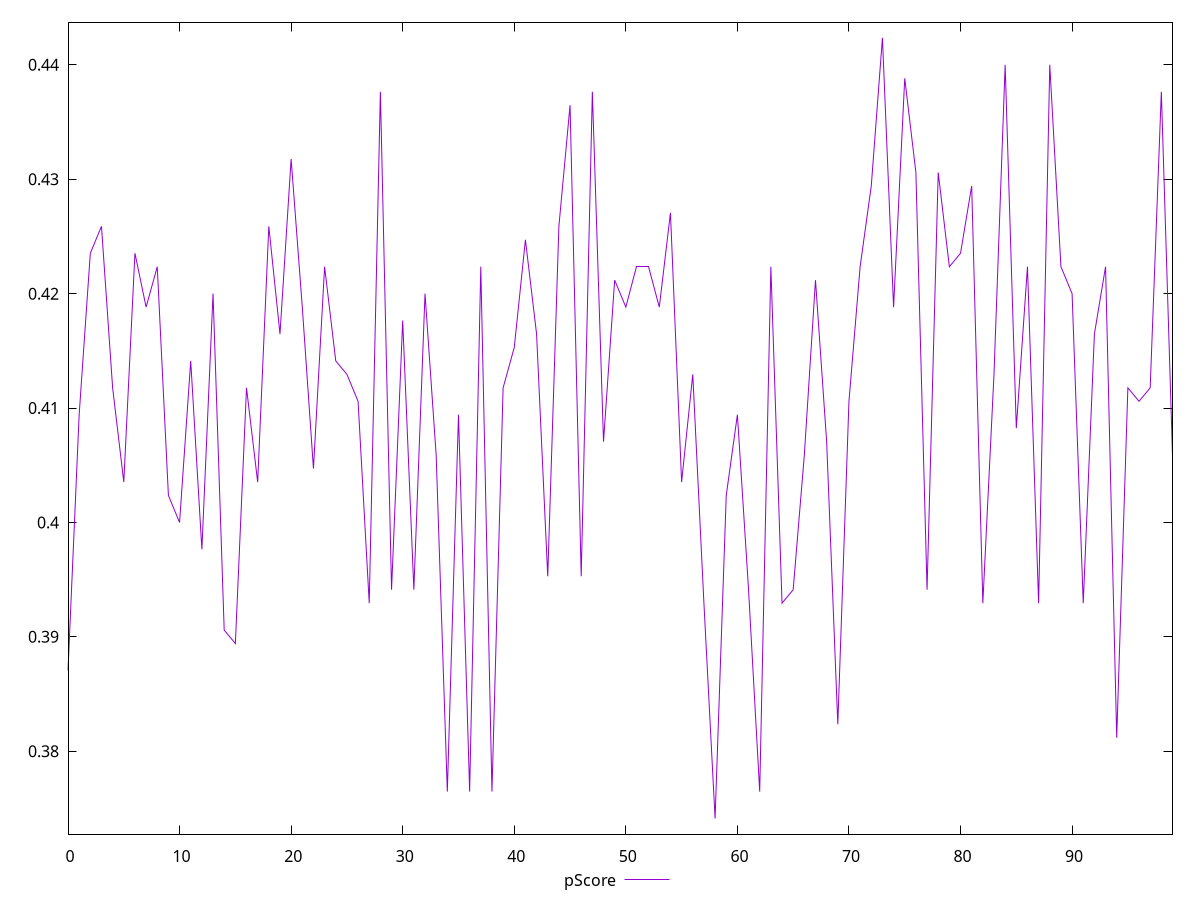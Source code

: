reset

$pScore <<EOF
0 0.3870588235294118
1 0.40941176470588236
2 0.4235294117647059
3 0.4258823529411765
4 0.4117647058823529
5 0.4035294117647059
6 0.4235294117647059
7 0.4188235294117647
8 0.4223529411764706
9 0.4023529411764706
10 0.4
11 0.41411764705882353
12 0.3976470588235294
13 0.42
14 0.3905882352941176
15 0.38941176470588235
16 0.4117647058823529
17 0.4035294117647059
18 0.4258823529411765
19 0.41647058823529415
20 0.43176470588235294
21 0.4188235294117647
22 0.4047058823529412
23 0.4223529411764706
24 0.41411764705882353
25 0.41294117647058826
26 0.41058823529411764
27 0.39294117647058824
28 0.4376470588235294
29 0.3941176470588235
30 0.4176470588235294
31 0.3941176470588235
32 0.42
33 0.40588235294117647
34 0.3764705882352941
35 0.40941176470588236
36 0.3764705882352941
37 0.4223529411764706
38 0.3764705882352941
39 0.4117647058823529
40 0.4152941176470588
41 0.42470588235294116
42 0.41647058823529415
43 0.3952941176470588
44 0.4258823529411765
45 0.4364705882352941
46 0.3952941176470588
47 0.4376470588235294
48 0.40705882352941175
49 0.42117647058823526
50 0.4188235294117647
51 0.4223529411764706
52 0.4223529411764706
53 0.4188235294117647
54 0.42705882352941177
55 0.4035294117647059
56 0.41294117647058826
57 0.39294117647058824
58 0.37411764705882355
59 0.4023529411764706
60 0.40941176470588236
61 0.3941176470588235
62 0.3764705882352941
63 0.4223529411764706
64 0.39294117647058824
65 0.3941176470588235
66 0.40588235294117647
67 0.42117647058823526
68 0.40705882352941175
69 0.38235294117647056
70 0.41058823529411764
71 0.4223529411764706
72 0.4294117647058824
73 0.4423529411764706
74 0.4188235294117647
75 0.4388235294117647
76 0.43058823529411766
77 0.3941176470588235
78 0.43058823529411766
79 0.4223529411764706
80 0.4235294117647059
81 0.4294117647058824
82 0.39294117647058824
83 0.41294117647058826
84 0.44
85 0.40823529411764703
86 0.4223529411764706
87 0.39294117647058824
88 0.44
89 0.4223529411764706
90 0.42
91 0.39294117647058824
92 0.41647058823529415
93 0.4223529411764706
94 0.3811764705882353
95 0.4117647058823529
96 0.41058823529411764
97 0.4117647058823529
98 0.4376470588235294
99 0.40588235294117647
EOF

set key outside below
set xrange [0:99]
set yrange [0.3727529411764706:0.44371764705882355]
set trange [0.3727529411764706:0.44371764705882355]
set terminal svg size 640, 500 enhanced background rgb 'white'
set output "report_00013_2021-02-09T12-04-24.940Z/uses-text-compression/samples/pages+cached+noadtech+nomedia+nocss/pScore/values.svg"

plot $pScore title "pScore" with line

reset
